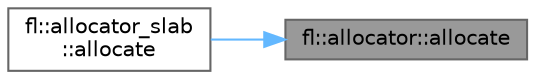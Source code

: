digraph "fl::allocator::allocate"
{
 // INTERACTIVE_SVG=YES
 // LATEX_PDF_SIZE
  bgcolor="transparent";
  edge [fontname=Helvetica,fontsize=10,labelfontname=Helvetica,labelfontsize=10];
  node [fontname=Helvetica,fontsize=10,shape=box,height=0.2,width=0.4];
  rankdir="RL";
  Node1 [id="Node000001",label="fl::allocator::allocate",height=0.2,width=0.4,color="gray40", fillcolor="grey60", style="filled", fontcolor="black",tooltip=" "];
  Node1 -> Node2 [id="edge1_Node000001_Node000002",dir="back",color="steelblue1",style="solid",tooltip=" "];
  Node2 [id="Node000002",label="fl::allocator_slab\l::allocate",height=0.2,width=0.4,color="grey40", fillcolor="white", style="filled",URL="$d2/d79/classfl_1_1allocator__slab_a6f69158e7ec53727a0bd267440884494.html#a6f69158e7ec53727a0bd267440884494",tooltip=" "];
}
